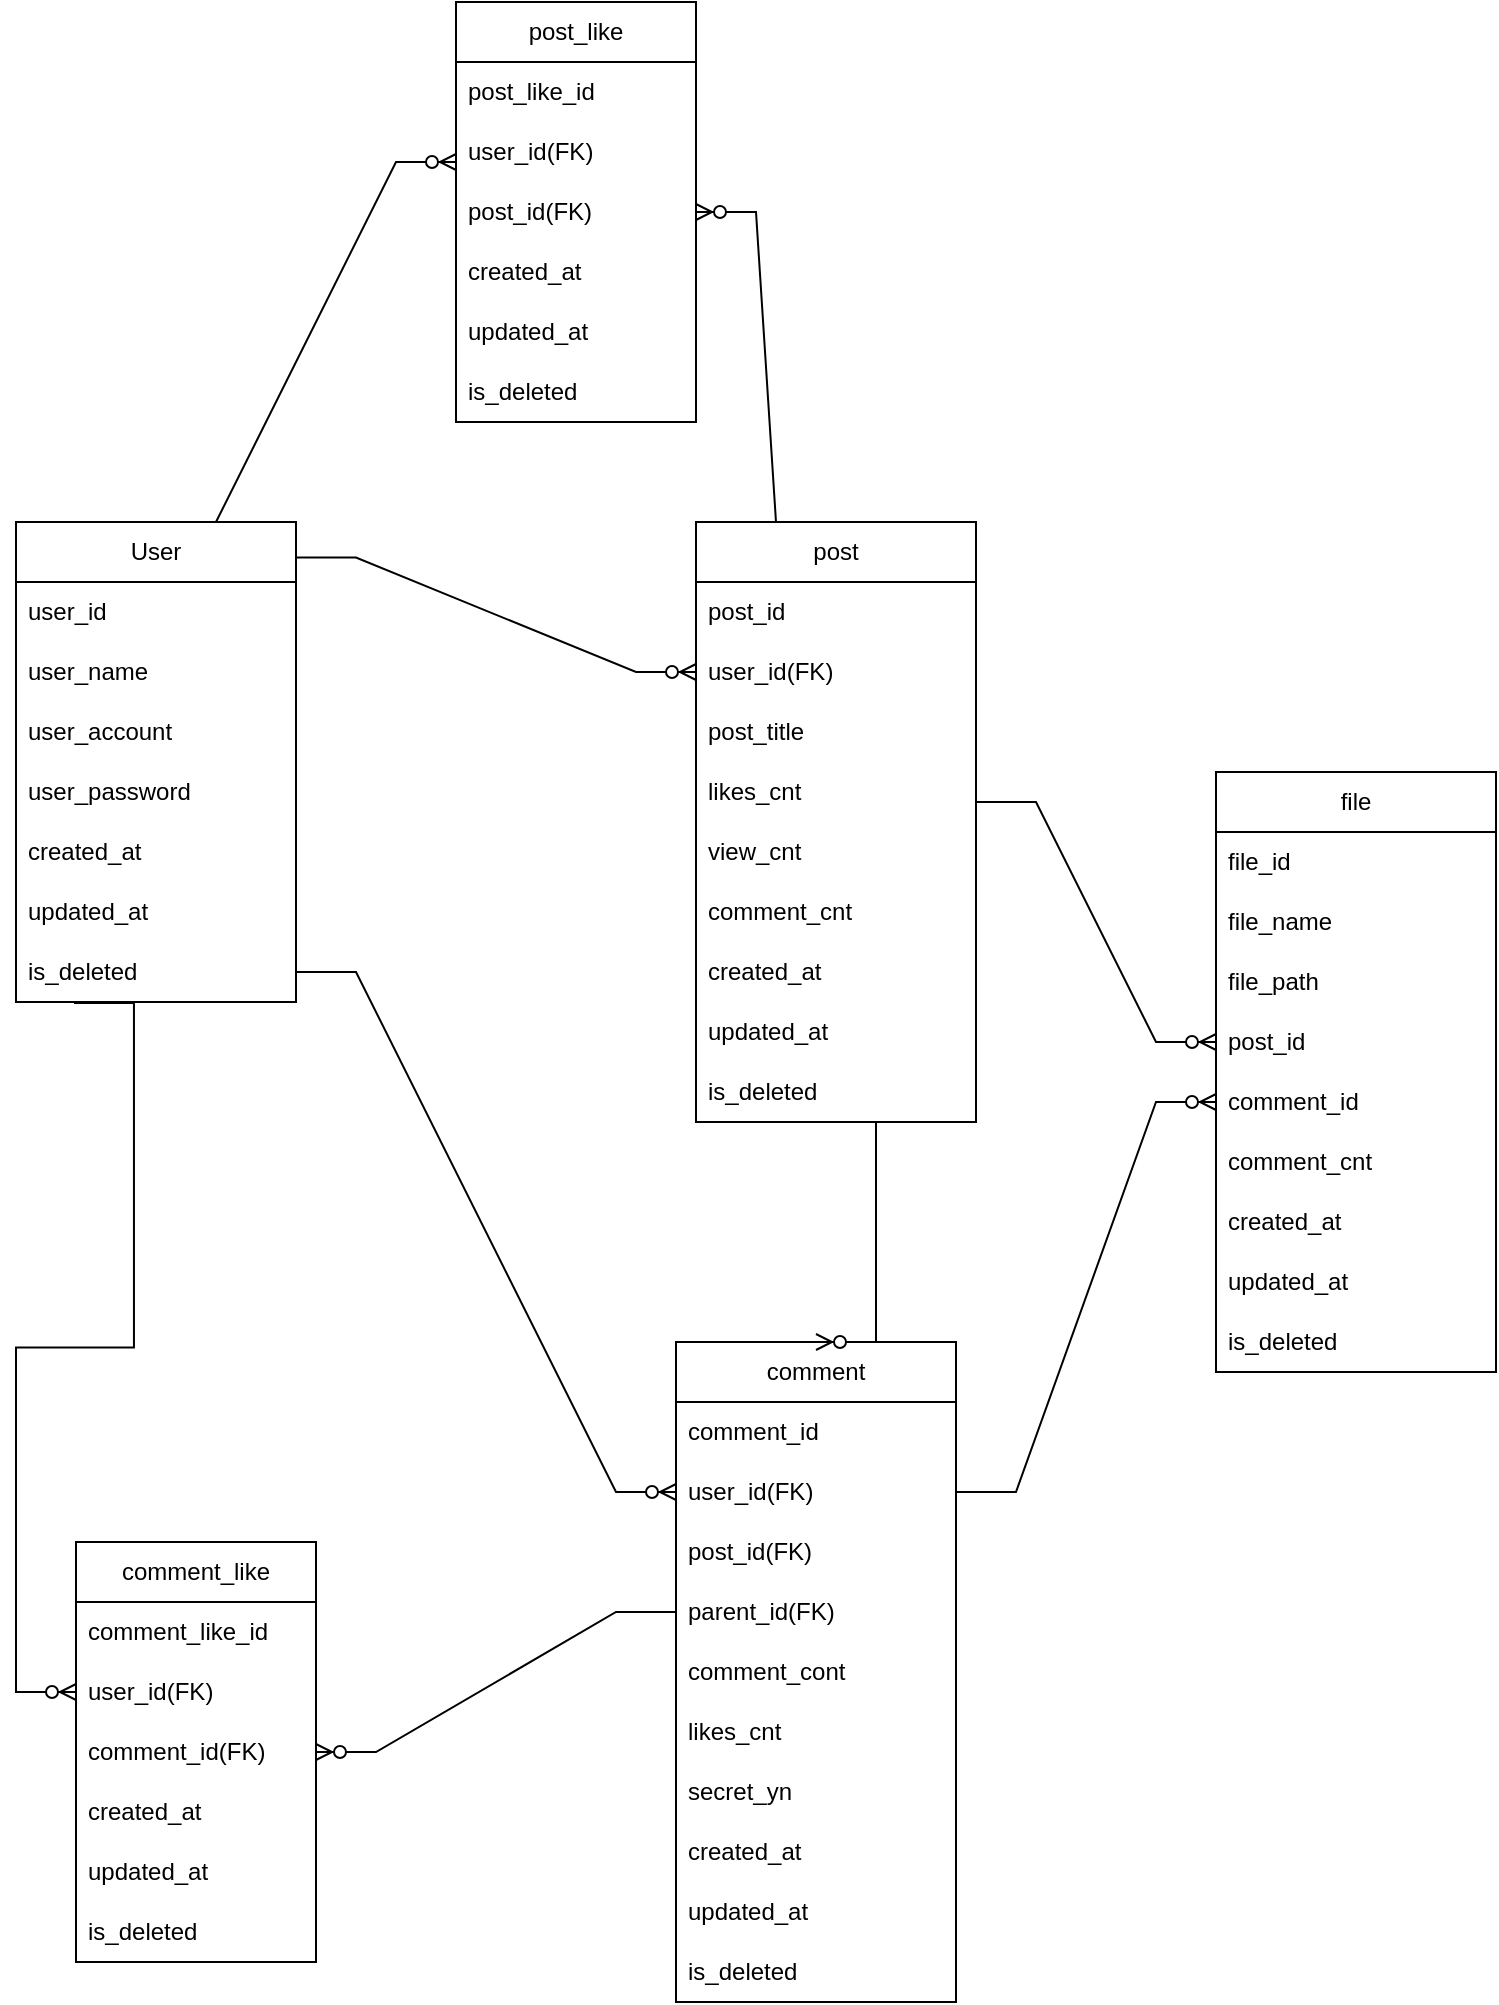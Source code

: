 <mxfile version="27.1.5">
  <diagram name="페이지-1" id="oV876oqFGTkB0m24P0QI">
    <mxGraphModel dx="1878" dy="1987" grid="1" gridSize="10" guides="1" tooltips="1" connect="1" arrows="1" fold="1" page="1" pageScale="1" pageWidth="827" pageHeight="1169" math="0" shadow="0">
      <root>
        <mxCell id="0" />
        <mxCell id="1" parent="0" />
        <mxCell id="vqc1sY70ZHmRKA6yE11s-2" value="User" style="swimlane;fontStyle=0;childLayout=stackLayout;horizontal=1;startSize=30;horizontalStack=0;resizeParent=1;resizeParentMax=0;resizeLast=0;collapsible=1;marginBottom=0;whiteSpace=wrap;html=1;" parent="1" vertex="1">
          <mxGeometry x="20" y="160" width="140" height="240" as="geometry">
            <mxRectangle x="80" y="180" width="70" height="30" as="alternateBounds" />
          </mxGeometry>
        </mxCell>
        <mxCell id="vqc1sY70ZHmRKA6yE11s-3" value="user_id" style="text;strokeColor=none;fillColor=none;align=left;verticalAlign=middle;spacingLeft=4;spacingRight=4;overflow=hidden;points=[[0,0.5],[1,0.5]];portConstraint=eastwest;rotatable=0;whiteSpace=wrap;html=1;" parent="vqc1sY70ZHmRKA6yE11s-2" vertex="1">
          <mxGeometry y="30" width="140" height="30" as="geometry" />
        </mxCell>
        <mxCell id="vqc1sY70ZHmRKA6yE11s-4" value="user_name" style="text;strokeColor=none;fillColor=none;align=left;verticalAlign=middle;spacingLeft=4;spacingRight=4;overflow=hidden;points=[[0,0.5],[1,0.5]];portConstraint=eastwest;rotatable=0;whiteSpace=wrap;html=1;" parent="vqc1sY70ZHmRKA6yE11s-2" vertex="1">
          <mxGeometry y="60" width="140" height="30" as="geometry" />
        </mxCell>
        <mxCell id="vqc1sY70ZHmRKA6yE11s-18" value="user_account" style="text;strokeColor=none;fillColor=none;align=left;verticalAlign=middle;spacingLeft=4;spacingRight=4;overflow=hidden;points=[[0,0.5],[1,0.5]];portConstraint=eastwest;rotatable=0;whiteSpace=wrap;html=1;" parent="vqc1sY70ZHmRKA6yE11s-2" vertex="1">
          <mxGeometry y="90" width="140" height="30" as="geometry" />
        </mxCell>
        <mxCell id="vqc1sY70ZHmRKA6yE11s-19" value="user_password" style="text;strokeColor=none;fillColor=none;align=left;verticalAlign=middle;spacingLeft=4;spacingRight=4;overflow=hidden;points=[[0,0.5],[1,0.5]];portConstraint=eastwest;rotatable=0;whiteSpace=wrap;html=1;" parent="vqc1sY70ZHmRKA6yE11s-2" vertex="1">
          <mxGeometry y="120" width="140" height="30" as="geometry" />
        </mxCell>
        <mxCell id="vqc1sY70ZHmRKA6yE11s-20" value="created_at" style="text;strokeColor=none;fillColor=none;align=left;verticalAlign=middle;spacingLeft=4;spacingRight=4;overflow=hidden;points=[[0,0.5],[1,0.5]];portConstraint=eastwest;rotatable=0;whiteSpace=wrap;html=1;" parent="vqc1sY70ZHmRKA6yE11s-2" vertex="1">
          <mxGeometry y="150" width="140" height="30" as="geometry" />
        </mxCell>
        <mxCell id="vqc1sY70ZHmRKA6yE11s-21" value="updated_at" style="text;strokeColor=none;fillColor=none;align=left;verticalAlign=middle;spacingLeft=4;spacingRight=4;overflow=hidden;points=[[0,0.5],[1,0.5]];portConstraint=eastwest;rotatable=0;whiteSpace=wrap;html=1;" parent="vqc1sY70ZHmRKA6yE11s-2" vertex="1">
          <mxGeometry y="180" width="140" height="30" as="geometry" />
        </mxCell>
        <mxCell id="vqc1sY70ZHmRKA6yE11s-22" value="is_deleted" style="text;strokeColor=none;fillColor=none;align=left;verticalAlign=middle;spacingLeft=4;spacingRight=4;overflow=hidden;points=[[0,0.5],[1,0.5]];portConstraint=eastwest;rotatable=0;whiteSpace=wrap;html=1;" parent="vqc1sY70ZHmRKA6yE11s-2" vertex="1">
          <mxGeometry y="210" width="140" height="30" as="geometry" />
        </mxCell>
        <mxCell id="vqc1sY70ZHmRKA6yE11s-23" value="post" style="swimlane;fontStyle=0;childLayout=stackLayout;horizontal=1;startSize=30;horizontalStack=0;resizeParent=1;resizeParentMax=0;resizeLast=0;collapsible=1;marginBottom=0;whiteSpace=wrap;html=1;" parent="1" vertex="1">
          <mxGeometry x="360" y="160" width="140" height="300" as="geometry">
            <mxRectangle x="80" y="180" width="70" height="30" as="alternateBounds" />
          </mxGeometry>
        </mxCell>
        <mxCell id="vqc1sY70ZHmRKA6yE11s-24" value="post_id" style="text;strokeColor=none;fillColor=none;align=left;verticalAlign=middle;spacingLeft=4;spacingRight=4;overflow=hidden;points=[[0,0.5],[1,0.5]];portConstraint=eastwest;rotatable=0;whiteSpace=wrap;html=1;" parent="vqc1sY70ZHmRKA6yE11s-23" vertex="1">
          <mxGeometry y="30" width="140" height="30" as="geometry" />
        </mxCell>
        <mxCell id="vqc1sY70ZHmRKA6yE11s-41" value="user_id(FK)" style="text;strokeColor=none;fillColor=none;align=left;verticalAlign=middle;spacingLeft=4;spacingRight=4;overflow=hidden;points=[[0,0.5],[1,0.5]];portConstraint=eastwest;rotatable=0;whiteSpace=wrap;html=1;" parent="vqc1sY70ZHmRKA6yE11s-23" vertex="1">
          <mxGeometry y="60" width="140" height="30" as="geometry" />
        </mxCell>
        <mxCell id="vqc1sY70ZHmRKA6yE11s-25" value="post_title" style="text;strokeColor=none;fillColor=none;align=left;verticalAlign=middle;spacingLeft=4;spacingRight=4;overflow=hidden;points=[[0,0.5],[1,0.5]];portConstraint=eastwest;rotatable=0;whiteSpace=wrap;html=1;" parent="vqc1sY70ZHmRKA6yE11s-23" vertex="1">
          <mxGeometry y="90" width="140" height="30" as="geometry" />
        </mxCell>
        <mxCell id="vqc1sY70ZHmRKA6yE11s-26" value="likes_cnt" style="text;strokeColor=none;fillColor=none;align=left;verticalAlign=middle;spacingLeft=4;spacingRight=4;overflow=hidden;points=[[0,0.5],[1,0.5]];portConstraint=eastwest;rotatable=0;whiteSpace=wrap;html=1;" parent="vqc1sY70ZHmRKA6yE11s-23" vertex="1">
          <mxGeometry y="120" width="140" height="30" as="geometry" />
        </mxCell>
        <mxCell id="vqc1sY70ZHmRKA6yE11s-27" value="view_cnt" style="text;strokeColor=none;fillColor=none;align=left;verticalAlign=middle;spacingLeft=4;spacingRight=4;overflow=hidden;points=[[0,0.5],[1,0.5]];portConstraint=eastwest;rotatable=0;whiteSpace=wrap;html=1;" parent="vqc1sY70ZHmRKA6yE11s-23" vertex="1">
          <mxGeometry y="150" width="140" height="30" as="geometry" />
        </mxCell>
        <mxCell id="vqc1sY70ZHmRKA6yE11s-28" value="comment_cnt" style="text;strokeColor=none;fillColor=none;align=left;verticalAlign=middle;spacingLeft=4;spacingRight=4;overflow=hidden;points=[[0,0.5],[1,0.5]];portConstraint=eastwest;rotatable=0;whiteSpace=wrap;html=1;" parent="vqc1sY70ZHmRKA6yE11s-23" vertex="1">
          <mxGeometry y="180" width="140" height="30" as="geometry" />
        </mxCell>
        <mxCell id="vqc1sY70ZHmRKA6yE11s-29" value="created_at" style="text;strokeColor=none;fillColor=none;align=left;verticalAlign=middle;spacingLeft=4;spacingRight=4;overflow=hidden;points=[[0,0.5],[1,0.5]];portConstraint=eastwest;rotatable=0;whiteSpace=wrap;html=1;" parent="vqc1sY70ZHmRKA6yE11s-23" vertex="1">
          <mxGeometry y="210" width="140" height="30" as="geometry" />
        </mxCell>
        <mxCell id="vqc1sY70ZHmRKA6yE11s-31" value="updated_at" style="text;strokeColor=none;fillColor=none;align=left;verticalAlign=middle;spacingLeft=4;spacingRight=4;overflow=hidden;points=[[0,0.5],[1,0.5]];portConstraint=eastwest;rotatable=0;whiteSpace=wrap;html=1;" parent="vqc1sY70ZHmRKA6yE11s-23" vertex="1">
          <mxGeometry y="240" width="140" height="30" as="geometry" />
        </mxCell>
        <mxCell id="vqc1sY70ZHmRKA6yE11s-30" value="is_deleted" style="text;strokeColor=none;fillColor=none;align=left;verticalAlign=middle;spacingLeft=4;spacingRight=4;overflow=hidden;points=[[0,0.5],[1,0.5]];portConstraint=eastwest;rotatable=0;whiteSpace=wrap;html=1;" parent="vqc1sY70ZHmRKA6yE11s-23" vertex="1">
          <mxGeometry y="270" width="140" height="30" as="geometry" />
        </mxCell>
        <mxCell id="vqc1sY70ZHmRKA6yE11s-32" value="comment" style="swimlane;fontStyle=0;childLayout=stackLayout;horizontal=1;startSize=30;horizontalStack=0;resizeParent=1;resizeParentMax=0;resizeLast=0;collapsible=1;marginBottom=0;whiteSpace=wrap;html=1;" parent="1" vertex="1">
          <mxGeometry x="350" y="570" width="140" height="330" as="geometry">
            <mxRectangle x="80" y="180" width="70" height="30" as="alternateBounds" />
          </mxGeometry>
        </mxCell>
        <mxCell id="vqc1sY70ZHmRKA6yE11s-33" value="comment_id" style="text;strokeColor=none;fillColor=none;align=left;verticalAlign=middle;spacingLeft=4;spacingRight=4;overflow=hidden;points=[[0,0.5],[1,0.5]];portConstraint=eastwest;rotatable=0;whiteSpace=wrap;html=1;" parent="vqc1sY70ZHmRKA6yE11s-32" vertex="1">
          <mxGeometry y="30" width="140" height="30" as="geometry" />
        </mxCell>
        <mxCell id="vqc1sY70ZHmRKA6yE11s-42" value="user_id(FK)" style="text;strokeColor=none;fillColor=none;align=left;verticalAlign=middle;spacingLeft=4;spacingRight=4;overflow=hidden;points=[[0,0.5],[1,0.5]];portConstraint=eastwest;rotatable=0;whiteSpace=wrap;html=1;" parent="vqc1sY70ZHmRKA6yE11s-32" vertex="1">
          <mxGeometry y="60" width="140" height="30" as="geometry" />
        </mxCell>
        <mxCell id="vqc1sY70ZHmRKA6yE11s-43" value="post_id(FK)" style="text;strokeColor=none;fillColor=none;align=left;verticalAlign=middle;spacingLeft=4;spacingRight=4;overflow=hidden;points=[[0,0.5],[1,0.5]];portConstraint=eastwest;rotatable=0;whiteSpace=wrap;html=1;" parent="vqc1sY70ZHmRKA6yE11s-32" vertex="1">
          <mxGeometry y="90" width="140" height="30" as="geometry" />
        </mxCell>
        <mxCell id="vqc1sY70ZHmRKA6yE11s-44" value="parent_id(FK)" style="text;strokeColor=none;fillColor=none;align=left;verticalAlign=middle;spacingLeft=4;spacingRight=4;overflow=hidden;points=[[0,0.5],[1,0.5]];portConstraint=eastwest;rotatable=0;whiteSpace=wrap;html=1;" parent="vqc1sY70ZHmRKA6yE11s-32" vertex="1">
          <mxGeometry y="120" width="140" height="30" as="geometry" />
        </mxCell>
        <mxCell id="vqc1sY70ZHmRKA6yE11s-34" value="comment_cont" style="text;strokeColor=none;fillColor=none;align=left;verticalAlign=middle;spacingLeft=4;spacingRight=4;overflow=hidden;points=[[0,0.5],[1,0.5]];portConstraint=eastwest;rotatable=0;whiteSpace=wrap;html=1;" parent="vqc1sY70ZHmRKA6yE11s-32" vertex="1">
          <mxGeometry y="150" width="140" height="30" as="geometry" />
        </mxCell>
        <mxCell id="vqc1sY70ZHmRKA6yE11s-35" value="likes_cnt" style="text;strokeColor=none;fillColor=none;align=left;verticalAlign=middle;spacingLeft=4;spacingRight=4;overflow=hidden;points=[[0,0.5],[1,0.5]];portConstraint=eastwest;rotatable=0;whiteSpace=wrap;html=1;" parent="vqc1sY70ZHmRKA6yE11s-32" vertex="1">
          <mxGeometry y="180" width="140" height="30" as="geometry" />
        </mxCell>
        <mxCell id="vqc1sY70ZHmRKA6yE11s-37" value="secret_yn" style="text;strokeColor=none;fillColor=none;align=left;verticalAlign=middle;spacingLeft=4;spacingRight=4;overflow=hidden;points=[[0,0.5],[1,0.5]];portConstraint=eastwest;rotatable=0;whiteSpace=wrap;html=1;" parent="vqc1sY70ZHmRKA6yE11s-32" vertex="1">
          <mxGeometry y="210" width="140" height="30" as="geometry" />
        </mxCell>
        <mxCell id="vqc1sY70ZHmRKA6yE11s-38" value="created_at" style="text;strokeColor=none;fillColor=none;align=left;verticalAlign=middle;spacingLeft=4;spacingRight=4;overflow=hidden;points=[[0,0.5],[1,0.5]];portConstraint=eastwest;rotatable=0;whiteSpace=wrap;html=1;" parent="vqc1sY70ZHmRKA6yE11s-32" vertex="1">
          <mxGeometry y="240" width="140" height="30" as="geometry" />
        </mxCell>
        <mxCell id="vqc1sY70ZHmRKA6yE11s-39" value="updated_at" style="text;strokeColor=none;fillColor=none;align=left;verticalAlign=middle;spacingLeft=4;spacingRight=4;overflow=hidden;points=[[0,0.5],[1,0.5]];portConstraint=eastwest;rotatable=0;whiteSpace=wrap;html=1;" parent="vqc1sY70ZHmRKA6yE11s-32" vertex="1">
          <mxGeometry y="270" width="140" height="30" as="geometry" />
        </mxCell>
        <mxCell id="vqc1sY70ZHmRKA6yE11s-40" value="is_deleted" style="text;strokeColor=none;fillColor=none;align=left;verticalAlign=middle;spacingLeft=4;spacingRight=4;overflow=hidden;points=[[0,0.5],[1,0.5]];portConstraint=eastwest;rotatable=0;whiteSpace=wrap;html=1;" parent="vqc1sY70ZHmRKA6yE11s-32" vertex="1">
          <mxGeometry y="300" width="140" height="30" as="geometry" />
        </mxCell>
        <mxCell id="vqc1sY70ZHmRKA6yE11s-45" value="file" style="swimlane;fontStyle=0;childLayout=stackLayout;horizontal=1;startSize=30;horizontalStack=0;resizeParent=1;resizeParentMax=0;resizeLast=0;collapsible=1;marginBottom=0;whiteSpace=wrap;html=1;" parent="1" vertex="1">
          <mxGeometry x="620" y="285" width="140" height="300" as="geometry">
            <mxRectangle x="80" y="180" width="70" height="30" as="alternateBounds" />
          </mxGeometry>
        </mxCell>
        <mxCell id="vqc1sY70ZHmRKA6yE11s-46" value="file_id" style="text;strokeColor=none;fillColor=none;align=left;verticalAlign=middle;spacingLeft=4;spacingRight=4;overflow=hidden;points=[[0,0.5],[1,0.5]];portConstraint=eastwest;rotatable=0;whiteSpace=wrap;html=1;" parent="vqc1sY70ZHmRKA6yE11s-45" vertex="1">
          <mxGeometry y="30" width="140" height="30" as="geometry" />
        </mxCell>
        <mxCell id="vqc1sY70ZHmRKA6yE11s-47" value="file_name" style="text;strokeColor=none;fillColor=none;align=left;verticalAlign=middle;spacingLeft=4;spacingRight=4;overflow=hidden;points=[[0,0.5],[1,0.5]];portConstraint=eastwest;rotatable=0;whiteSpace=wrap;html=1;" parent="vqc1sY70ZHmRKA6yE11s-45" vertex="1">
          <mxGeometry y="60" width="140" height="30" as="geometry" />
        </mxCell>
        <mxCell id="vqc1sY70ZHmRKA6yE11s-49" value="file_path" style="text;strokeColor=none;fillColor=none;align=left;verticalAlign=middle;spacingLeft=4;spacingRight=4;overflow=hidden;points=[[0,0.5],[1,0.5]];portConstraint=eastwest;rotatable=0;whiteSpace=wrap;html=1;" parent="vqc1sY70ZHmRKA6yE11s-45" vertex="1">
          <mxGeometry y="90" width="140" height="30" as="geometry" />
        </mxCell>
        <mxCell id="guiimkeXZtamXeGer9NC-1" value="post_id" style="text;strokeColor=none;fillColor=none;align=left;verticalAlign=middle;spacingLeft=4;spacingRight=4;overflow=hidden;points=[[0,0.5],[1,0.5]];portConstraint=eastwest;rotatable=0;whiteSpace=wrap;html=1;" vertex="1" parent="vqc1sY70ZHmRKA6yE11s-45">
          <mxGeometry y="120" width="140" height="30" as="geometry" />
        </mxCell>
        <mxCell id="guiimkeXZtamXeGer9NC-2" value="comment_id" style="text;strokeColor=none;fillColor=none;align=left;verticalAlign=middle;spacingLeft=4;spacingRight=4;overflow=hidden;points=[[0,0.5],[1,0.5]];portConstraint=eastwest;rotatable=0;whiteSpace=wrap;html=1;" vertex="1" parent="vqc1sY70ZHmRKA6yE11s-45">
          <mxGeometry y="150" width="140" height="30" as="geometry" />
        </mxCell>
        <mxCell id="vqc1sY70ZHmRKA6yE11s-51" value="comment_cnt" style="text;strokeColor=none;fillColor=none;align=left;verticalAlign=middle;spacingLeft=4;spacingRight=4;overflow=hidden;points=[[0,0.5],[1,0.5]];portConstraint=eastwest;rotatable=0;whiteSpace=wrap;html=1;" parent="vqc1sY70ZHmRKA6yE11s-45" vertex="1">
          <mxGeometry y="180" width="140" height="30" as="geometry" />
        </mxCell>
        <mxCell id="vqc1sY70ZHmRKA6yE11s-52" value="created_at" style="text;strokeColor=none;fillColor=none;align=left;verticalAlign=middle;spacingLeft=4;spacingRight=4;overflow=hidden;points=[[0,0.5],[1,0.5]];portConstraint=eastwest;rotatable=0;whiteSpace=wrap;html=1;" parent="vqc1sY70ZHmRKA6yE11s-45" vertex="1">
          <mxGeometry y="210" width="140" height="30" as="geometry" />
        </mxCell>
        <mxCell id="vqc1sY70ZHmRKA6yE11s-53" value="updated_at" style="text;strokeColor=none;fillColor=none;align=left;verticalAlign=middle;spacingLeft=4;spacingRight=4;overflow=hidden;points=[[0,0.5],[1,0.5]];portConstraint=eastwest;rotatable=0;whiteSpace=wrap;html=1;" parent="vqc1sY70ZHmRKA6yE11s-45" vertex="1">
          <mxGeometry y="240" width="140" height="30" as="geometry" />
        </mxCell>
        <mxCell id="vqc1sY70ZHmRKA6yE11s-54" value="is_deleted" style="text;strokeColor=none;fillColor=none;align=left;verticalAlign=middle;spacingLeft=4;spacingRight=4;overflow=hidden;points=[[0,0.5],[1,0.5]];portConstraint=eastwest;rotatable=0;whiteSpace=wrap;html=1;" parent="vqc1sY70ZHmRKA6yE11s-45" vertex="1">
          <mxGeometry y="270" width="140" height="30" as="geometry" />
        </mxCell>
        <mxCell id="guiimkeXZtamXeGer9NC-16" value="" style="edgeStyle=entityRelationEdgeStyle;fontSize=12;html=1;endArrow=ERzeroToMany;endFill=1;rounded=0;exitX=1;exitY=0.074;exitDx=0;exitDy=0;exitPerimeter=0;entryX=0;entryY=0.5;entryDx=0;entryDy=0;" edge="1" parent="1" source="vqc1sY70ZHmRKA6yE11s-2" target="vqc1sY70ZHmRKA6yE11s-41">
          <mxGeometry width="100" height="100" relative="1" as="geometry">
            <mxPoint x="290" y="130" as="sourcePoint" />
            <mxPoint x="390" y="30" as="targetPoint" />
          </mxGeometry>
        </mxCell>
        <mxCell id="guiimkeXZtamXeGer9NC-18" value="" style="edgeStyle=entityRelationEdgeStyle;fontSize=12;html=1;endArrow=ERzeroToMany;endFill=1;rounded=0;entryX=0;entryY=0.5;entryDx=0;entryDy=0;" edge="1" parent="1" source="vqc1sY70ZHmRKA6yE11s-22" target="vqc1sY70ZHmRKA6yE11s-42">
          <mxGeometry width="100" height="100" relative="1" as="geometry">
            <mxPoint x="130" y="430" as="sourcePoint" />
            <mxPoint x="250" y="532" as="targetPoint" />
          </mxGeometry>
        </mxCell>
        <mxCell id="guiimkeXZtamXeGer9NC-19" value="" style="edgeStyle=entityRelationEdgeStyle;fontSize=12;html=1;endArrow=ERzeroToMany;endFill=1;rounded=0;exitX=1;exitY=0.074;exitDx=0;exitDy=0;exitPerimeter=0;entryX=0;entryY=0.5;entryDx=0;entryDy=0;" edge="1" parent="1" target="guiimkeXZtamXeGer9NC-1">
          <mxGeometry width="100" height="100" relative="1" as="geometry">
            <mxPoint x="500" y="300" as="sourcePoint" />
            <mxPoint x="620" y="402" as="targetPoint" />
          </mxGeometry>
        </mxCell>
        <mxCell id="guiimkeXZtamXeGer9NC-20" value="" style="edgeStyle=entityRelationEdgeStyle;fontSize=12;html=1;endArrow=ERzeroToMany;endFill=1;rounded=0;exitX=1;exitY=0.5;exitDx=0;exitDy=0;entryX=0;entryY=0.5;entryDx=0;entryDy=0;" edge="1" parent="1" source="vqc1sY70ZHmRKA6yE11s-42" target="guiimkeXZtamXeGer9NC-2">
          <mxGeometry width="100" height="100" relative="1" as="geometry">
            <mxPoint x="550" y="360" as="sourcePoint" />
            <mxPoint x="670" y="462" as="targetPoint" />
          </mxGeometry>
        </mxCell>
        <mxCell id="guiimkeXZtamXeGer9NC-25" value="" style="edgeStyle=entityRelationEdgeStyle;fontSize=12;html=1;endArrow=ERzeroToMany;endFill=1;rounded=0;exitX=1;exitY=0.074;exitDx=0;exitDy=0;exitPerimeter=0;entryX=0.5;entryY=0;entryDx=0;entryDy=0;" edge="1" parent="1" target="vqc1sY70ZHmRKA6yE11s-32">
          <mxGeometry width="100" height="100" relative="1" as="geometry">
            <mxPoint x="420" y="460" as="sourcePoint" />
            <mxPoint x="540" y="580" as="targetPoint" />
          </mxGeometry>
        </mxCell>
        <mxCell id="guiimkeXZtamXeGer9NC-26" value="post_like" style="swimlane;fontStyle=0;childLayout=stackLayout;horizontal=1;startSize=30;horizontalStack=0;resizeParent=1;resizeParentMax=0;resizeLast=0;collapsible=1;marginBottom=0;whiteSpace=wrap;html=1;" vertex="1" parent="1">
          <mxGeometry x="240" y="-100" width="120" height="210" as="geometry">
            <mxRectangle x="80" y="180" width="70" height="30" as="alternateBounds" />
          </mxGeometry>
        </mxCell>
        <mxCell id="guiimkeXZtamXeGer9NC-27" value="post_like_id" style="text;strokeColor=none;fillColor=none;align=left;verticalAlign=middle;spacingLeft=4;spacingRight=4;overflow=hidden;points=[[0,0.5],[1,0.5]];portConstraint=eastwest;rotatable=0;whiteSpace=wrap;html=1;" vertex="1" parent="guiimkeXZtamXeGer9NC-26">
          <mxGeometry y="30" width="120" height="30" as="geometry" />
        </mxCell>
        <mxCell id="guiimkeXZtamXeGer9NC-28" value="user_id(FK)" style="text;strokeColor=none;fillColor=none;align=left;verticalAlign=middle;spacingLeft=4;spacingRight=4;overflow=hidden;points=[[0,0.5],[1,0.5]];portConstraint=eastwest;rotatable=0;whiteSpace=wrap;html=1;" vertex="1" parent="guiimkeXZtamXeGer9NC-26">
          <mxGeometry y="60" width="120" height="30" as="geometry" />
        </mxCell>
        <mxCell id="guiimkeXZtamXeGer9NC-29" value="post_id(FK)" style="text;strokeColor=none;fillColor=none;align=left;verticalAlign=middle;spacingLeft=4;spacingRight=4;overflow=hidden;points=[[0,0.5],[1,0.5]];portConstraint=eastwest;rotatable=0;whiteSpace=wrap;html=1;" vertex="1" parent="guiimkeXZtamXeGer9NC-26">
          <mxGeometry y="90" width="120" height="30" as="geometry" />
        </mxCell>
        <mxCell id="guiimkeXZtamXeGer9NC-31" value="created_at" style="text;strokeColor=none;fillColor=none;align=left;verticalAlign=middle;spacingLeft=4;spacingRight=4;overflow=hidden;points=[[0,0.5],[1,0.5]];portConstraint=eastwest;rotatable=0;whiteSpace=wrap;html=1;" vertex="1" parent="guiimkeXZtamXeGer9NC-26">
          <mxGeometry y="120" width="120" height="30" as="geometry" />
        </mxCell>
        <mxCell id="guiimkeXZtamXeGer9NC-32" value="updated_at" style="text;strokeColor=none;fillColor=none;align=left;verticalAlign=middle;spacingLeft=4;spacingRight=4;overflow=hidden;points=[[0,0.5],[1,0.5]];portConstraint=eastwest;rotatable=0;whiteSpace=wrap;html=1;" vertex="1" parent="guiimkeXZtamXeGer9NC-26">
          <mxGeometry y="150" width="120" height="30" as="geometry" />
        </mxCell>
        <mxCell id="guiimkeXZtamXeGer9NC-33" value="is_deleted" style="text;strokeColor=none;fillColor=none;align=left;verticalAlign=middle;spacingLeft=4;spacingRight=4;overflow=hidden;points=[[0,0.5],[1,0.5]];portConstraint=eastwest;rotatable=0;whiteSpace=wrap;html=1;" vertex="1" parent="guiimkeXZtamXeGer9NC-26">
          <mxGeometry y="180" width="120" height="30" as="geometry" />
        </mxCell>
        <mxCell id="guiimkeXZtamXeGer9NC-43" value="" style="edgeStyle=entityRelationEdgeStyle;fontSize=12;html=1;endArrow=ERzeroToMany;endFill=1;rounded=0;exitX=0.5;exitY=0;exitDx=0;exitDy=0;" edge="1" parent="1" source="vqc1sY70ZHmRKA6yE11s-2">
          <mxGeometry width="100" height="100" relative="1" as="geometry">
            <mxPoint x="140" y="80" as="sourcePoint" />
            <mxPoint x="240" y="-20" as="targetPoint" />
          </mxGeometry>
        </mxCell>
        <mxCell id="guiimkeXZtamXeGer9NC-45" value="" style="edgeStyle=entityRelationEdgeStyle;fontSize=12;html=1;endArrow=ERzeroToMany;endFill=1;rounded=0;exitX=0.5;exitY=0;exitDx=0;exitDy=0;entryX=1;entryY=0.5;entryDx=0;entryDy=0;" edge="1" parent="1" source="vqc1sY70ZHmRKA6yE11s-23" target="guiimkeXZtamXeGer9NC-29">
          <mxGeometry width="100" height="100" relative="1" as="geometry">
            <mxPoint x="200" y="240" as="sourcePoint" />
            <mxPoint x="270" y="60" as="targetPoint" />
          </mxGeometry>
        </mxCell>
        <mxCell id="guiimkeXZtamXeGer9NC-46" value="comment_like" style="swimlane;fontStyle=0;childLayout=stackLayout;horizontal=1;startSize=30;horizontalStack=0;resizeParent=1;resizeParentMax=0;resizeLast=0;collapsible=1;marginBottom=0;whiteSpace=wrap;html=1;" vertex="1" parent="1">
          <mxGeometry x="50" y="670" width="120" height="210" as="geometry">
            <mxRectangle x="80" y="180" width="70" height="30" as="alternateBounds" />
          </mxGeometry>
        </mxCell>
        <mxCell id="guiimkeXZtamXeGer9NC-47" value="comment_like_id" style="text;strokeColor=none;fillColor=none;align=left;verticalAlign=middle;spacingLeft=4;spacingRight=4;overflow=hidden;points=[[0,0.5],[1,0.5]];portConstraint=eastwest;rotatable=0;whiteSpace=wrap;html=1;" vertex="1" parent="guiimkeXZtamXeGer9NC-46">
          <mxGeometry y="30" width="120" height="30" as="geometry" />
        </mxCell>
        <mxCell id="guiimkeXZtamXeGer9NC-48" value="user_id(FK)" style="text;strokeColor=none;fillColor=none;align=left;verticalAlign=middle;spacingLeft=4;spacingRight=4;overflow=hidden;points=[[0,0.5],[1,0.5]];portConstraint=eastwest;rotatable=0;whiteSpace=wrap;html=1;" vertex="1" parent="guiimkeXZtamXeGer9NC-46">
          <mxGeometry y="60" width="120" height="30" as="geometry" />
        </mxCell>
        <mxCell id="guiimkeXZtamXeGer9NC-49" value="comment_id(FK)" style="text;strokeColor=none;fillColor=none;align=left;verticalAlign=middle;spacingLeft=4;spacingRight=4;overflow=hidden;points=[[0,0.5],[1,0.5]];portConstraint=eastwest;rotatable=0;whiteSpace=wrap;html=1;" vertex="1" parent="guiimkeXZtamXeGer9NC-46">
          <mxGeometry y="90" width="120" height="30" as="geometry" />
        </mxCell>
        <mxCell id="guiimkeXZtamXeGer9NC-50" value="created_at" style="text;strokeColor=none;fillColor=none;align=left;verticalAlign=middle;spacingLeft=4;spacingRight=4;overflow=hidden;points=[[0,0.5],[1,0.5]];portConstraint=eastwest;rotatable=0;whiteSpace=wrap;html=1;" vertex="1" parent="guiimkeXZtamXeGer9NC-46">
          <mxGeometry y="120" width="120" height="30" as="geometry" />
        </mxCell>
        <mxCell id="guiimkeXZtamXeGer9NC-51" value="updated_at" style="text;strokeColor=none;fillColor=none;align=left;verticalAlign=middle;spacingLeft=4;spacingRight=4;overflow=hidden;points=[[0,0.5],[1,0.5]];portConstraint=eastwest;rotatable=0;whiteSpace=wrap;html=1;" vertex="1" parent="guiimkeXZtamXeGer9NC-46">
          <mxGeometry y="150" width="120" height="30" as="geometry" />
        </mxCell>
        <mxCell id="guiimkeXZtamXeGer9NC-52" value="is_deleted" style="text;strokeColor=none;fillColor=none;align=left;verticalAlign=middle;spacingLeft=4;spacingRight=4;overflow=hidden;points=[[0,0.5],[1,0.5]];portConstraint=eastwest;rotatable=0;whiteSpace=wrap;html=1;" vertex="1" parent="guiimkeXZtamXeGer9NC-46">
          <mxGeometry y="180" width="120" height="30" as="geometry" />
        </mxCell>
        <mxCell id="guiimkeXZtamXeGer9NC-55" value="" style="edgeStyle=entityRelationEdgeStyle;fontSize=12;html=1;endArrow=ERzeroToMany;endFill=1;rounded=0;entryX=0;entryY=0.5;entryDx=0;entryDy=0;exitX=0.207;exitY=1.016;exitDx=0;exitDy=0;exitPerimeter=0;" edge="1" parent="1" source="vqc1sY70ZHmRKA6yE11s-22" target="guiimkeXZtamXeGer9NC-48">
          <mxGeometry width="100" height="100" relative="1" as="geometry">
            <mxPoint x="50" y="420" as="sourcePoint" />
            <mxPoint x="240" y="680" as="targetPoint" />
            <Array as="points">
              <mxPoint x="40" y="490" />
            </Array>
          </mxGeometry>
        </mxCell>
        <mxCell id="guiimkeXZtamXeGer9NC-56" value="" style="edgeStyle=entityRelationEdgeStyle;fontSize=12;html=1;endArrow=ERzeroToMany;endFill=1;rounded=0;exitX=0;exitY=0.5;exitDx=0;exitDy=0;entryX=1;entryY=0.5;entryDx=0;entryDy=0;" edge="1" parent="1" source="vqc1sY70ZHmRKA6yE11s-44" target="guiimkeXZtamXeGer9NC-49">
          <mxGeometry width="100" height="100" relative="1" as="geometry">
            <mxPoint x="250" y="500" as="sourcePoint" />
            <mxPoint x="300" y="780" as="targetPoint" />
          </mxGeometry>
        </mxCell>
      </root>
    </mxGraphModel>
  </diagram>
</mxfile>
